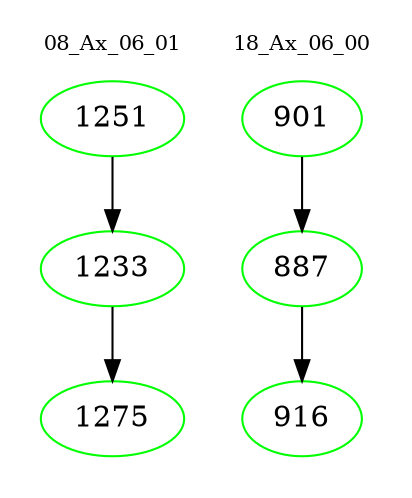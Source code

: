 digraph{
subgraph cluster_0 {
color = white
label = "08_Ax_06_01";
fontsize=10;
T0_1251 [label="1251", color="green"]
T0_1251 -> T0_1233 [color="black"]
T0_1233 [label="1233", color="green"]
T0_1233 -> T0_1275 [color="black"]
T0_1275 [label="1275", color="green"]
}
subgraph cluster_1 {
color = white
label = "18_Ax_06_00";
fontsize=10;
T1_901 [label="901", color="green"]
T1_901 -> T1_887 [color="black"]
T1_887 [label="887", color="green"]
T1_887 -> T1_916 [color="black"]
T1_916 [label="916", color="green"]
}
}
